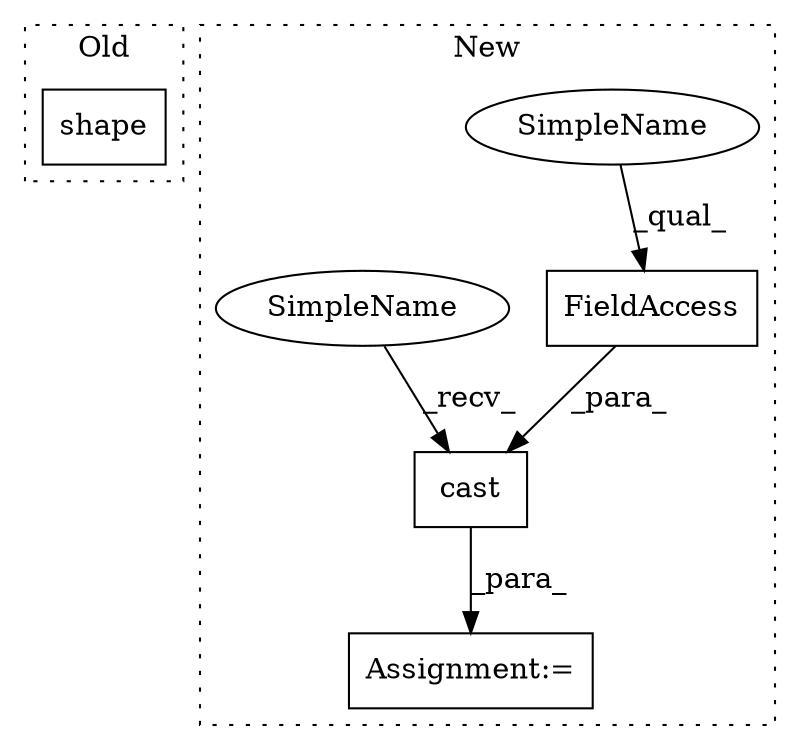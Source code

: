 digraph G {
subgraph cluster0 {
1 [label="shape" a="32" s="3546,3558" l="6,1" shape="box"];
label = "Old";
style="dotted";
}
subgraph cluster1 {
2 [label="cast" a="32" s="3192,3220" l="5,1" shape="box"];
3 [label="FieldAccess" a="22" s="3204" l="16" shape="box"];
4 [label="Assignment:=" a="7" s="3570" l="1" shape="box"];
5 [label="SimpleName" a="42" s="3204" l="10" shape="ellipse"];
6 [label="SimpleName" a="42" s="3181" l="10" shape="ellipse"];
label = "New";
style="dotted";
}
2 -> 4 [label="_para_"];
3 -> 2 [label="_para_"];
5 -> 3 [label="_qual_"];
6 -> 2 [label="_recv_"];
}